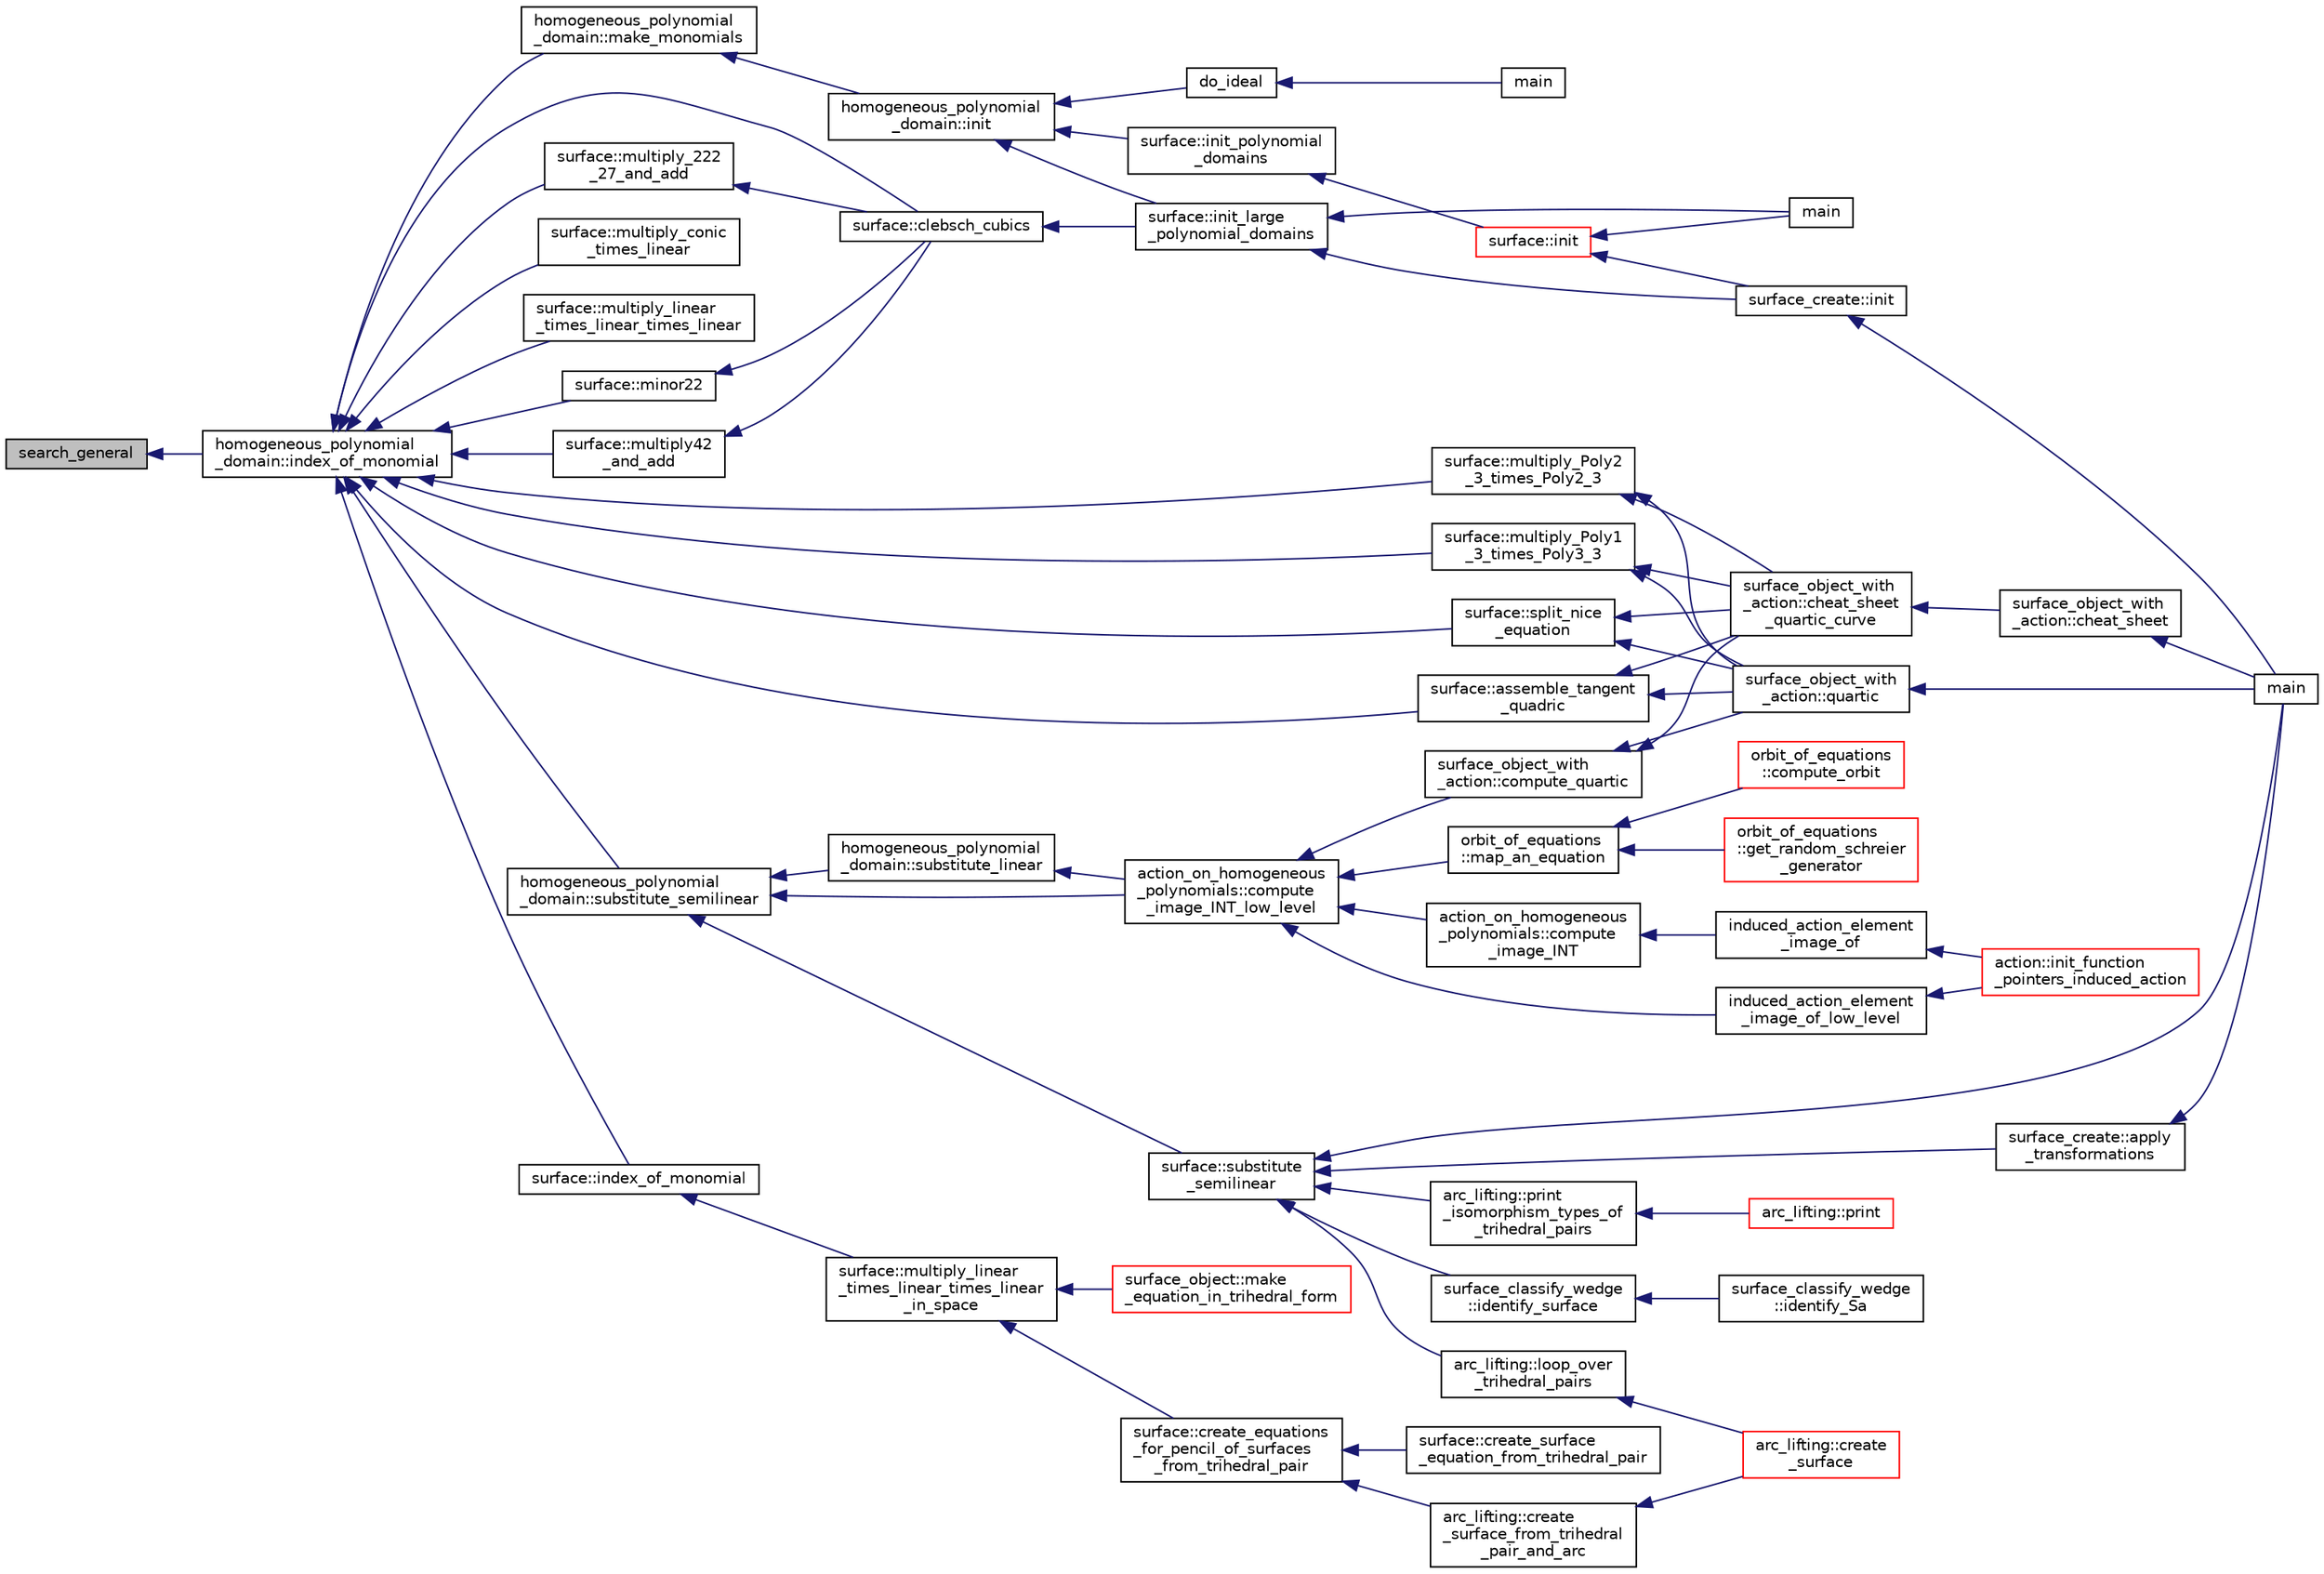 digraph "search_general"
{
  edge [fontname="Helvetica",fontsize="10",labelfontname="Helvetica",labelfontsize="10"];
  node [fontname="Helvetica",fontsize="10",shape=record];
  rankdir="LR";
  Node7809 [label="search_general",height=0.2,width=0.4,color="black", fillcolor="grey75", style="filled", fontcolor="black"];
  Node7809 -> Node7810 [dir="back",color="midnightblue",fontsize="10",style="solid",fontname="Helvetica"];
  Node7810 [label="homogeneous_polynomial\l_domain::index_of_monomial",height=0.2,width=0.4,color="black", fillcolor="white", style="filled",URL="$d2/da7/classhomogeneous__polynomial__domain.html#a3fad3fb2b940014fcfece1cebfbfa3ae"];
  Node7810 -> Node7811 [dir="back",color="midnightblue",fontsize="10",style="solid",fontname="Helvetica"];
  Node7811 [label="homogeneous_polynomial\l_domain::make_monomials",height=0.2,width=0.4,color="black", fillcolor="white", style="filled",URL="$d2/da7/classhomogeneous__polynomial__domain.html#a467ad10c570859dbcf637a43993ceb57"];
  Node7811 -> Node7812 [dir="back",color="midnightblue",fontsize="10",style="solid",fontname="Helvetica"];
  Node7812 [label="homogeneous_polynomial\l_domain::init",height=0.2,width=0.4,color="black", fillcolor="white", style="filled",URL="$d2/da7/classhomogeneous__polynomial__domain.html#ad7d4e08b895afb895147322732228d3a"];
  Node7812 -> Node7813 [dir="back",color="midnightblue",fontsize="10",style="solid",fontname="Helvetica"];
  Node7813 [label="do_ideal",height=0.2,width=0.4,color="black", fillcolor="white", style="filled",URL="$d4/d67/geometry_8h.html#a719f98ff45a1f8cbe0ff10a1954f0893"];
  Node7813 -> Node7814 [dir="back",color="midnightblue",fontsize="10",style="solid",fontname="Helvetica"];
  Node7814 [label="main",height=0.2,width=0.4,color="black", fillcolor="white", style="filled",URL="$d0/d2f/process_8_c.html#a3c04138a5bfe5d72780bb7e82a18e627"];
  Node7812 -> Node7815 [dir="back",color="midnightblue",fontsize="10",style="solid",fontname="Helvetica"];
  Node7815 [label="surface::init_polynomial\l_domains",height=0.2,width=0.4,color="black", fillcolor="white", style="filled",URL="$d5/d88/classsurface.html#a1f13f4c6bdc98d14920a2644a52f8bb6"];
  Node7815 -> Node7816 [dir="back",color="midnightblue",fontsize="10",style="solid",fontname="Helvetica"];
  Node7816 [label="surface::init",height=0.2,width=0.4,color="red", fillcolor="white", style="filled",URL="$d5/d88/classsurface.html#a90570b0ca6ab02988159f2c40cb27308"];
  Node7816 -> Node7817 [dir="back",color="midnightblue",fontsize="10",style="solid",fontname="Helvetica"];
  Node7817 [label="main",height=0.2,width=0.4,color="black", fillcolor="white", style="filled",URL="$d6/dc3/arc__lifting__main_8_c.html#a217dbf8b442f20279ea00b898af96f52"];
  Node7816 -> Node7820 [dir="back",color="midnightblue",fontsize="10",style="solid",fontname="Helvetica"];
  Node7820 [label="surface_create::init",height=0.2,width=0.4,color="black", fillcolor="white", style="filled",URL="$de/da4/classsurface__create.html#ab0db5c12825f778e3caf8aa4da02eb06"];
  Node7820 -> Node7821 [dir="back",color="midnightblue",fontsize="10",style="solid",fontname="Helvetica"];
  Node7821 [label="main",height=0.2,width=0.4,color="black", fillcolor="white", style="filled",URL="$d2/dfa/create__surface__main_8_c.html#a217dbf8b442f20279ea00b898af96f52"];
  Node7812 -> Node7822 [dir="back",color="midnightblue",fontsize="10",style="solid",fontname="Helvetica"];
  Node7822 [label="surface::init_large\l_polynomial_domains",height=0.2,width=0.4,color="black", fillcolor="white", style="filled",URL="$d5/d88/classsurface.html#a4bed81f2918efe941518ab28d9a695d2"];
  Node7822 -> Node7817 [dir="back",color="midnightblue",fontsize="10",style="solid",fontname="Helvetica"];
  Node7822 -> Node7820 [dir="back",color="midnightblue",fontsize="10",style="solid",fontname="Helvetica"];
  Node7810 -> Node7823 [dir="back",color="midnightblue",fontsize="10",style="solid",fontname="Helvetica"];
  Node7823 [label="homogeneous_polynomial\l_domain::substitute_semilinear",height=0.2,width=0.4,color="black", fillcolor="white", style="filled",URL="$d2/da7/classhomogeneous__polynomial__domain.html#ae16fefaacc3385f9f385d1dd6df7ea4d"];
  Node7823 -> Node7824 [dir="back",color="midnightblue",fontsize="10",style="solid",fontname="Helvetica"];
  Node7824 [label="homogeneous_polynomial\l_domain::substitute_linear",height=0.2,width=0.4,color="black", fillcolor="white", style="filled",URL="$d2/da7/classhomogeneous__polynomial__domain.html#a236cbf545622995b80f5eb10a9f86c31"];
  Node7824 -> Node7825 [dir="back",color="midnightblue",fontsize="10",style="solid",fontname="Helvetica"];
  Node7825 [label="action_on_homogeneous\l_polynomials::compute\l_image_INT_low_level",height=0.2,width=0.4,color="black", fillcolor="white", style="filled",URL="$d5/dd4/classaction__on__homogeneous__polynomials.html#af4370de2c8dcb590c4b186457881f038"];
  Node7825 -> Node7826 [dir="back",color="midnightblue",fontsize="10",style="solid",fontname="Helvetica"];
  Node7826 [label="induced_action_element\l_image_of_low_level",height=0.2,width=0.4,color="black", fillcolor="white", style="filled",URL="$d3/d27/interface_8_c.html#aa4bc5f68829829d9a41223c260c658c5"];
  Node7826 -> Node7827 [dir="back",color="midnightblue",fontsize="10",style="solid",fontname="Helvetica"];
  Node7827 [label="action::init_function\l_pointers_induced_action",height=0.2,width=0.4,color="red", fillcolor="white", style="filled",URL="$d2/d86/classaction.html#a3b9287d084b24f7a3b9532a7589c58de"];
  Node7825 -> Node8032 [dir="back",color="midnightblue",fontsize="10",style="solid",fontname="Helvetica"];
  Node8032 [label="action_on_homogeneous\l_polynomials::compute\l_image_INT",height=0.2,width=0.4,color="black", fillcolor="white", style="filled",URL="$d5/dd4/classaction__on__homogeneous__polynomials.html#a84c216eed330590e9ede771b560869ac"];
  Node8032 -> Node8033 [dir="back",color="midnightblue",fontsize="10",style="solid",fontname="Helvetica"];
  Node8033 [label="induced_action_element\l_image_of",height=0.2,width=0.4,color="black", fillcolor="white", style="filled",URL="$d3/d27/interface_8_c.html#a821850d6c3988dd122de0489cd36f0f0"];
  Node8033 -> Node7827 [dir="back",color="midnightblue",fontsize="10",style="solid",fontname="Helvetica"];
  Node7825 -> Node8034 [dir="back",color="midnightblue",fontsize="10",style="solid",fontname="Helvetica"];
  Node8034 [label="surface_object_with\l_action::compute_quartic",height=0.2,width=0.4,color="black", fillcolor="white", style="filled",URL="$db/d28/classsurface__object__with__action.html#a81b56bce88b110aa6b38cfd4dce46122"];
  Node8034 -> Node8035 [dir="back",color="midnightblue",fontsize="10",style="solid",fontname="Helvetica"];
  Node8035 [label="surface_object_with\l_action::quartic",height=0.2,width=0.4,color="black", fillcolor="white", style="filled",URL="$db/d28/classsurface__object__with__action.html#a0143b698eb050332a79ed95f7d274ada"];
  Node8035 -> Node7821 [dir="back",color="midnightblue",fontsize="10",style="solid",fontname="Helvetica"];
  Node8034 -> Node8036 [dir="back",color="midnightblue",fontsize="10",style="solid",fontname="Helvetica"];
  Node8036 [label="surface_object_with\l_action::cheat_sheet\l_quartic_curve",height=0.2,width=0.4,color="black", fillcolor="white", style="filled",URL="$db/d28/classsurface__object__with__action.html#a7f42e37fc76dd9b6b113e35c2b886b36"];
  Node8036 -> Node8037 [dir="back",color="midnightblue",fontsize="10",style="solid",fontname="Helvetica"];
  Node8037 [label="surface_object_with\l_action::cheat_sheet",height=0.2,width=0.4,color="black", fillcolor="white", style="filled",URL="$db/d28/classsurface__object__with__action.html#a13371a6bb26f27759adcc0f7292b12d2"];
  Node8037 -> Node7821 [dir="back",color="midnightblue",fontsize="10",style="solid",fontname="Helvetica"];
  Node7825 -> Node8038 [dir="back",color="midnightblue",fontsize="10",style="solid",fontname="Helvetica"];
  Node8038 [label="orbit_of_equations\l::map_an_equation",height=0.2,width=0.4,color="black", fillcolor="white", style="filled",URL="$dd/d23/classorbit__of__equations.html#a2e38752d8c03f4284edce9c6da70b956"];
  Node8038 -> Node8039 [dir="back",color="midnightblue",fontsize="10",style="solid",fontname="Helvetica"];
  Node8039 [label="orbit_of_equations\l::compute_orbit",height=0.2,width=0.4,color="red", fillcolor="white", style="filled",URL="$dd/d23/classorbit__of__equations.html#a2480fe1fbd00783f0bdaee6019a24b13"];
  Node8038 -> Node8041 [dir="back",color="midnightblue",fontsize="10",style="solid",fontname="Helvetica"];
  Node8041 [label="orbit_of_equations\l::get_random_schreier\l_generator",height=0.2,width=0.4,color="red", fillcolor="white", style="filled",URL="$dd/d23/classorbit__of__equations.html#a7c047be29a86d0afa0278750182c4617"];
  Node7823 -> Node8043 [dir="back",color="midnightblue",fontsize="10",style="solid",fontname="Helvetica"];
  Node8043 [label="surface::substitute\l_semilinear",height=0.2,width=0.4,color="black", fillcolor="white", style="filled",URL="$d5/d88/classsurface.html#a7b34e4c561adbe664a4b0ba6711df457"];
  Node8043 -> Node7821 [dir="back",color="midnightblue",fontsize="10",style="solid",fontname="Helvetica"];
  Node8043 -> Node8044 [dir="back",color="midnightblue",fontsize="10",style="solid",fontname="Helvetica"];
  Node8044 [label="arc_lifting::loop_over\l_trihedral_pairs",height=0.2,width=0.4,color="black", fillcolor="white", style="filled",URL="$dc/db7/classarc__lifting.html#a30126f5ed4126d604c191aa4d1f7505a"];
  Node8044 -> Node8045 [dir="back",color="midnightblue",fontsize="10",style="solid",fontname="Helvetica"];
  Node8045 [label="arc_lifting::create\l_surface",height=0.2,width=0.4,color="red", fillcolor="white", style="filled",URL="$dc/db7/classarc__lifting.html#a2b1fd46281de9ff3fef00fc122d39b2b"];
  Node8043 -> Node8048 [dir="back",color="midnightblue",fontsize="10",style="solid",fontname="Helvetica"];
  Node8048 [label="arc_lifting::print\l_isomorphism_types_of\l_trihedral_pairs",height=0.2,width=0.4,color="black", fillcolor="white", style="filled",URL="$dc/db7/classarc__lifting.html#ac2ea90f2acf97c870a7f46f7b125b8b7"];
  Node8048 -> Node8049 [dir="back",color="midnightblue",fontsize="10",style="solid",fontname="Helvetica"];
  Node8049 [label="arc_lifting::print",height=0.2,width=0.4,color="red", fillcolor="white", style="filled",URL="$dc/db7/classarc__lifting.html#ae1609cb80720bc005f0fc3ea65150185"];
  Node8043 -> Node8050 [dir="back",color="midnightblue",fontsize="10",style="solid",fontname="Helvetica"];
  Node8050 [label="surface_classify_wedge\l::identify_surface",height=0.2,width=0.4,color="black", fillcolor="white", style="filled",URL="$d7/d5c/classsurface__classify__wedge.html#a0ee820a0324434792bd5362b4606de80"];
  Node8050 -> Node8051 [dir="back",color="midnightblue",fontsize="10",style="solid",fontname="Helvetica"];
  Node8051 [label="surface_classify_wedge\l::identify_Sa",height=0.2,width=0.4,color="black", fillcolor="white", style="filled",URL="$d7/d5c/classsurface__classify__wedge.html#a8fdc22ea1850bd4da28ace84adb055a6"];
  Node8043 -> Node8052 [dir="back",color="midnightblue",fontsize="10",style="solid",fontname="Helvetica"];
  Node8052 [label="surface_create::apply\l_transformations",height=0.2,width=0.4,color="black", fillcolor="white", style="filled",URL="$de/da4/classsurface__create.html#a880646331f352cb7112dbd4c56e5ac57"];
  Node8052 -> Node7821 [dir="back",color="midnightblue",fontsize="10",style="solid",fontname="Helvetica"];
  Node7823 -> Node7825 [dir="back",color="midnightblue",fontsize="10",style="solid",fontname="Helvetica"];
  Node7810 -> Node8053 [dir="back",color="midnightblue",fontsize="10",style="solid",fontname="Helvetica"];
  Node8053 [label="surface::index_of_monomial",height=0.2,width=0.4,color="black", fillcolor="white", style="filled",URL="$d5/d88/classsurface.html#a121f8ba1f05712475aa758f7152f4ce5"];
  Node8053 -> Node8054 [dir="back",color="midnightblue",fontsize="10",style="solid",fontname="Helvetica"];
  Node8054 [label="surface::multiply_linear\l_times_linear_times_linear\l_in_space",height=0.2,width=0.4,color="black", fillcolor="white", style="filled",URL="$d5/d88/classsurface.html#abcbac4f9bd652897db85be7bf17abf62"];
  Node8054 -> Node8055 [dir="back",color="midnightblue",fontsize="10",style="solid",fontname="Helvetica"];
  Node8055 [label="surface::create_equations\l_for_pencil_of_surfaces\l_from_trihedral_pair",height=0.2,width=0.4,color="black", fillcolor="white", style="filled",URL="$d5/d88/classsurface.html#a3bdfac2b8808cb00eb11e54d38e45039"];
  Node8055 -> Node8056 [dir="back",color="midnightblue",fontsize="10",style="solid",fontname="Helvetica"];
  Node8056 [label="surface::create_surface\l_equation_from_trihedral_pair",height=0.2,width=0.4,color="black", fillcolor="white", style="filled",URL="$d5/d88/classsurface.html#a39c89c2c3826d0d79d54ec69fb35a35e"];
  Node8055 -> Node8057 [dir="back",color="midnightblue",fontsize="10",style="solid",fontname="Helvetica"];
  Node8057 [label="arc_lifting::create\l_surface_from_trihedral\l_pair_and_arc",height=0.2,width=0.4,color="black", fillcolor="white", style="filled",URL="$dc/db7/classarc__lifting.html#a947fc1f7d5456a5654eef22b14c70317"];
  Node8057 -> Node8045 [dir="back",color="midnightblue",fontsize="10",style="solid",fontname="Helvetica"];
  Node8054 -> Node8058 [dir="back",color="midnightblue",fontsize="10",style="solid",fontname="Helvetica"];
  Node8058 [label="surface_object::make\l_equation_in_trihedral_form",height=0.2,width=0.4,color="red", fillcolor="white", style="filled",URL="$df/df8/classsurface__object.html#a27fe2b23c959d65da1c1cac88a38ca08"];
  Node7810 -> Node8063 [dir="back",color="midnightblue",fontsize="10",style="solid",fontname="Helvetica"];
  Node8063 [label="surface::multiply_conic\l_times_linear",height=0.2,width=0.4,color="black", fillcolor="white", style="filled",URL="$d5/d88/classsurface.html#a916614262f53278058e7108aeaf145dc"];
  Node7810 -> Node8064 [dir="back",color="midnightblue",fontsize="10",style="solid",fontname="Helvetica"];
  Node8064 [label="surface::multiply_linear\l_times_linear_times_linear",height=0.2,width=0.4,color="black", fillcolor="white", style="filled",URL="$d5/d88/classsurface.html#a452f6857968bb85f49f2f204680fb8e5"];
  Node7810 -> Node8065 [dir="back",color="midnightblue",fontsize="10",style="solid",fontname="Helvetica"];
  Node8065 [label="surface::multiply_Poly2\l_3_times_Poly2_3",height=0.2,width=0.4,color="black", fillcolor="white", style="filled",URL="$d5/d88/classsurface.html#adb65ce8845726835c206e4476f5a80d3"];
  Node8065 -> Node8035 [dir="back",color="midnightblue",fontsize="10",style="solid",fontname="Helvetica"];
  Node8065 -> Node8036 [dir="back",color="midnightblue",fontsize="10",style="solid",fontname="Helvetica"];
  Node7810 -> Node8066 [dir="back",color="midnightblue",fontsize="10",style="solid",fontname="Helvetica"];
  Node8066 [label="surface::multiply_Poly1\l_3_times_Poly3_3",height=0.2,width=0.4,color="black", fillcolor="white", style="filled",URL="$d5/d88/classsurface.html#a917115f60a2e692c83431909e504dfd9"];
  Node8066 -> Node8035 [dir="back",color="midnightblue",fontsize="10",style="solid",fontname="Helvetica"];
  Node8066 -> Node8036 [dir="back",color="midnightblue",fontsize="10",style="solid",fontname="Helvetica"];
  Node7810 -> Node8067 [dir="back",color="midnightblue",fontsize="10",style="solid",fontname="Helvetica"];
  Node8067 [label="surface::clebsch_cubics",height=0.2,width=0.4,color="black", fillcolor="white", style="filled",URL="$d5/d88/classsurface.html#aac49a34b771fffc48f3650861c3684ab"];
  Node8067 -> Node7822 [dir="back",color="midnightblue",fontsize="10",style="solid",fontname="Helvetica"];
  Node7810 -> Node8068 [dir="back",color="midnightblue",fontsize="10",style="solid",fontname="Helvetica"];
  Node8068 [label="surface::multiply_222\l_27_and_add",height=0.2,width=0.4,color="black", fillcolor="white", style="filled",URL="$d5/d88/classsurface.html#ae55d550aa63616f48c1b6348ae0fdfab"];
  Node8068 -> Node8067 [dir="back",color="midnightblue",fontsize="10",style="solid",fontname="Helvetica"];
  Node7810 -> Node8069 [dir="back",color="midnightblue",fontsize="10",style="solid",fontname="Helvetica"];
  Node8069 [label="surface::minor22",height=0.2,width=0.4,color="black", fillcolor="white", style="filled",URL="$d5/d88/classsurface.html#a92bcacad9efa59d8a6afc68d5b3312f9"];
  Node8069 -> Node8067 [dir="back",color="midnightblue",fontsize="10",style="solid",fontname="Helvetica"];
  Node7810 -> Node8070 [dir="back",color="midnightblue",fontsize="10",style="solid",fontname="Helvetica"];
  Node8070 [label="surface::multiply42\l_and_add",height=0.2,width=0.4,color="black", fillcolor="white", style="filled",URL="$d5/d88/classsurface.html#a3556917614250f9150bdf69f525a18d2"];
  Node8070 -> Node8067 [dir="back",color="midnightblue",fontsize="10",style="solid",fontname="Helvetica"];
  Node7810 -> Node8071 [dir="back",color="midnightblue",fontsize="10",style="solid",fontname="Helvetica"];
  Node8071 [label="surface::split_nice\l_equation",height=0.2,width=0.4,color="black", fillcolor="white", style="filled",URL="$d5/d88/classsurface.html#a5d670fff3513ca4261aeb0fe95b6771c"];
  Node8071 -> Node8035 [dir="back",color="midnightblue",fontsize="10",style="solid",fontname="Helvetica"];
  Node8071 -> Node8036 [dir="back",color="midnightblue",fontsize="10",style="solid",fontname="Helvetica"];
  Node7810 -> Node8072 [dir="back",color="midnightblue",fontsize="10",style="solid",fontname="Helvetica"];
  Node8072 [label="surface::assemble_tangent\l_quadric",height=0.2,width=0.4,color="black", fillcolor="white", style="filled",URL="$d5/d88/classsurface.html#ae14b94847bf8bd92bc6af58b31884cdc"];
  Node8072 -> Node8035 [dir="back",color="midnightblue",fontsize="10",style="solid",fontname="Helvetica"];
  Node8072 -> Node8036 [dir="back",color="midnightblue",fontsize="10",style="solid",fontname="Helvetica"];
}
